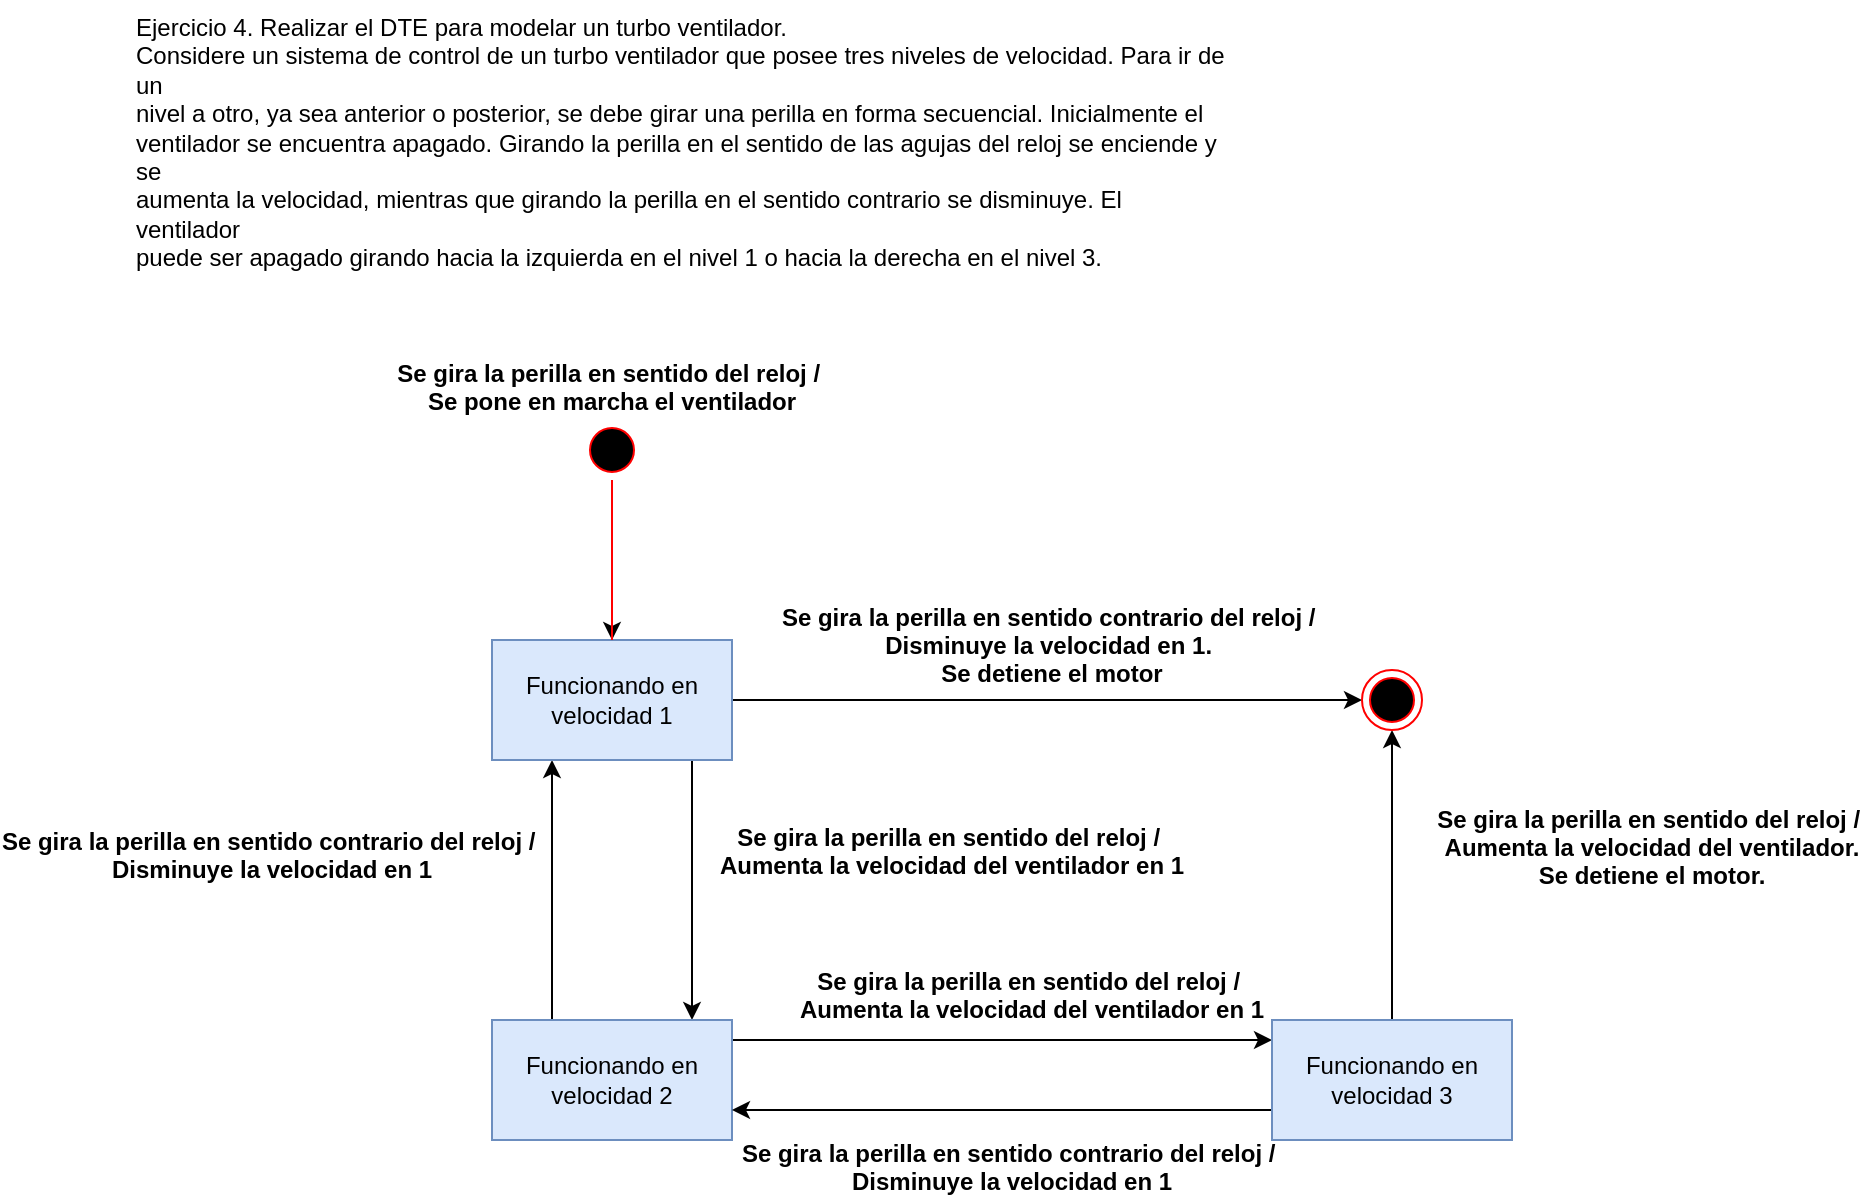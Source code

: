 <mxfile version="15.4.3" type="device"><diagram id="yJanAM_3rLS8Uxaud6tH" name="Page-1"><mxGraphModel dx="1695" dy="1651" grid="1" gridSize="10" guides="1" tooltips="1" connect="1" arrows="1" fold="1" page="1" pageScale="1" pageWidth="827" pageHeight="1169" math="0" shadow="0"><root><mxCell id="0"/><mxCell id="1" parent="0"/><mxCell id="GDN7HyDs4fWTFztHHUmo-7" value="" style="edgeStyle=orthogonalEdgeStyle;rounded=0;orthogonalLoop=1;jettySize=auto;html=1;" edge="1" parent="1" source="GDN7HyDs4fWTFztHHUmo-4" target="GDN7HyDs4fWTFztHHUmo-6"><mxGeometry relative="1" as="geometry"/></mxCell><mxCell id="GDN7HyDs4fWTFztHHUmo-4" value="" style="ellipse;html=1;shape=startState;fillColor=#000000;strokeColor=#ff0000;align=left;" vertex="1" parent="1"><mxGeometry x="285" y="60" width="30" height="30" as="geometry"/></mxCell><mxCell id="GDN7HyDs4fWTFztHHUmo-9" value="" style="edgeStyle=orthogonalEdgeStyle;rounded=0;orthogonalLoop=1;jettySize=auto;html=1;" edge="1" parent="1" source="GDN7HyDs4fWTFztHHUmo-6" target="GDN7HyDs4fWTFztHHUmo-8"><mxGeometry relative="1" as="geometry"><Array as="points"><mxPoint x="340" y="300"/><mxPoint x="340" y="300"/></Array></mxGeometry></mxCell><mxCell id="GDN7HyDs4fWTFztHHUmo-12" value="" style="edgeStyle=orthogonalEdgeStyle;rounded=0;orthogonalLoop=1;jettySize=auto;html=1;" edge="1" parent="1" source="GDN7HyDs4fWTFztHHUmo-8" target="GDN7HyDs4fWTFztHHUmo-11"><mxGeometry relative="1" as="geometry"><Array as="points"><mxPoint x="450" y="370"/><mxPoint x="450" y="370"/></Array></mxGeometry></mxCell><mxCell id="GDN7HyDs4fWTFztHHUmo-16" style="edgeStyle=orthogonalEdgeStyle;rounded=0;orthogonalLoop=1;jettySize=auto;html=1;exitX=0.25;exitY=0;exitDx=0;exitDy=0;entryX=0.25;entryY=1;entryDx=0;entryDy=0;" edge="1" parent="1" source="GDN7HyDs4fWTFztHHUmo-8" target="GDN7HyDs4fWTFztHHUmo-6"><mxGeometry relative="1" as="geometry"/></mxCell><mxCell id="GDN7HyDs4fWTFztHHUmo-8" value="Funcionando en velocidad 2" style="whiteSpace=wrap;html=1;align=center;strokeColor=#6c8ebf;fillColor=#dae8fc;" vertex="1" parent="1"><mxGeometry x="240" y="360" width="120" height="60" as="geometry"/></mxCell><mxCell id="GDN7HyDs4fWTFztHHUmo-25" style="edgeStyle=orthogonalEdgeStyle;rounded=0;orthogonalLoop=1;jettySize=auto;html=1;exitX=1;exitY=0.5;exitDx=0;exitDy=0;entryX=0;entryY=0.5;entryDx=0;entryDy=0;" edge="1" parent="1" source="GDN7HyDs4fWTFztHHUmo-6" target="GDN7HyDs4fWTFztHHUmo-23"><mxGeometry relative="1" as="geometry"/></mxCell><mxCell id="GDN7HyDs4fWTFztHHUmo-6" value="Funcionando en velocidad 1" style="whiteSpace=wrap;html=1;align=center;strokeColor=#6c8ebf;fillColor=#dae8fc;" vertex="1" parent="1"><mxGeometry x="240" y="170" width="120" height="60" as="geometry"/></mxCell><mxCell id="GDN7HyDs4fWTFztHHUmo-10" value="" style="edgeStyle=orthogonalEdgeStyle;html=1;verticalAlign=bottom;endArrow=none;endSize=8;strokeColor=#ff0000;rounded=0;" edge="1" parent="1" source="GDN7HyDs4fWTFztHHUmo-4" target="GDN7HyDs4fWTFztHHUmo-6"><mxGeometry relative="1" as="geometry"><mxPoint x="375" y="130" as="targetPoint"/><mxPoint x="70" y="165" as="sourcePoint"/></mxGeometry></mxCell><mxCell id="GDN7HyDs4fWTFztHHUmo-18" style="edgeStyle=orthogonalEdgeStyle;rounded=0;orthogonalLoop=1;jettySize=auto;html=1;exitX=0;exitY=0.75;exitDx=0;exitDy=0;entryX=1;entryY=0.75;entryDx=0;entryDy=0;" edge="1" parent="1" source="GDN7HyDs4fWTFztHHUmo-11" target="GDN7HyDs4fWTFztHHUmo-8"><mxGeometry relative="1" as="geometry"/></mxCell><mxCell id="GDN7HyDs4fWTFztHHUmo-24" style="edgeStyle=orthogonalEdgeStyle;rounded=0;orthogonalLoop=1;jettySize=auto;html=1;exitX=0.5;exitY=0;exitDx=0;exitDy=0;" edge="1" parent="1" source="GDN7HyDs4fWTFztHHUmo-11" target="GDN7HyDs4fWTFztHHUmo-23"><mxGeometry relative="1" as="geometry"/></mxCell><mxCell id="GDN7HyDs4fWTFztHHUmo-11" value="Funcionando en velocidad 3" style="whiteSpace=wrap;html=1;align=center;strokeColor=#6c8ebf;fillColor=#dae8fc;" vertex="1" parent="1"><mxGeometry x="630" y="360" width="120" height="60" as="geometry"/></mxCell><mxCell id="GDN7HyDs4fWTFztHHUmo-13" value="Se gira la perilla en sentido del reloj / &#10;Se pone en marcha el ventilador" style="text;align=center;fontStyle=1;verticalAlign=middle;spacingLeft=3;spacingRight=3;strokeColor=none;rotatable=0;points=[[0,0.5],[1,0.5]];portConstraint=eastwest;" vertex="1" parent="1"><mxGeometry x="260" y="30" width="80" height="26" as="geometry"/></mxCell><mxCell id="GDN7HyDs4fWTFztHHUmo-17" value="Se gira la perilla en sentido del reloj / &#10;Aumenta la velocidad del ventilador en 1" style="text;align=center;fontStyle=1;verticalAlign=middle;spacingLeft=3;spacingRight=3;strokeColor=none;rotatable=0;points=[[0,0.5],[1,0.5]];portConstraint=eastwest;" vertex="1" parent="1"><mxGeometry x="430" y="260" width="80" height="30" as="geometry"/></mxCell><mxCell id="GDN7HyDs4fWTFztHHUmo-20" value="Ejercicio 4. Realizar el DTE para modelar un turbo ventilador.&lt;br&gt;Considere un sistema de control de un turbo ventilador que posee tres niveles de velocidad. Para ir de un&lt;br&gt;nivel a otro, ya sea anterior o posterior, se debe girar una perilla en forma secuencial. Inicialmente el&lt;br&gt;&lt;div&gt;&lt;span&gt;ventilador se encuentra apagado. Girando la perilla en el sentido de las agujas del reloj se enciende y se&lt;/span&gt;&lt;/div&gt;&lt;div&gt;&lt;span&gt;aumenta la velocidad, mientras que girando la perilla en el sentido contrario se disminuye. El ventilador&lt;/span&gt;&lt;/div&gt;puede ser apagado girando hacia la izquierda en el nivel 1 o hacia la derecha en el nivel 3." style="text;whiteSpace=wrap;html=1;align=left;" vertex="1" parent="1"><mxGeometry x="60" y="-150" width="550" height="160" as="geometry"/></mxCell><mxCell id="GDN7HyDs4fWTFztHHUmo-22" value="Se gira la perilla en sentido del reloj / &#10;Aumenta la velocidad del ventilador en 1" style="text;align=center;fontStyle=1;verticalAlign=middle;spacingLeft=3;spacingRight=3;strokeColor=none;rotatable=0;points=[[0,0.5],[1,0.5]];portConstraint=eastwest;" vertex="1" parent="1"><mxGeometry x="470" y="334" width="80" height="26" as="geometry"/></mxCell><mxCell id="GDN7HyDs4fWTFztHHUmo-23" value="" style="ellipse;html=1;shape=endState;fillColor=#000000;strokeColor=#ff0000;align=left;" vertex="1" parent="1"><mxGeometry x="675" y="185" width="30" height="30" as="geometry"/></mxCell><mxCell id="GDN7HyDs4fWTFztHHUmo-26" value="Se gira la perilla en sentido del reloj / &#10;Aumenta la velocidad del ventilador.&#10;Se detiene el motor." style="text;align=center;fontStyle=1;verticalAlign=middle;spacingLeft=3;spacingRight=3;strokeColor=none;rotatable=0;points=[[0,0.5],[1,0.5]];portConstraint=eastwest;" vertex="1" parent="1"><mxGeometry x="780" y="260" width="80" height="26" as="geometry"/></mxCell><mxCell id="GDN7HyDs4fWTFztHHUmo-27" value="Se gira la perilla en sentido contrario del reloj / &#10;Disminuye la velocidad en 1" style="text;align=center;fontStyle=1;verticalAlign=middle;spacingLeft=3;spacingRight=3;strokeColor=none;rotatable=0;points=[[0,0.5],[1,0.5]];portConstraint=eastwest;" vertex="1" parent="1"><mxGeometry x="460" y="420" width="80" height="26" as="geometry"/></mxCell><mxCell id="GDN7HyDs4fWTFztHHUmo-28" value="Se gira la perilla en sentido contrario del reloj / &#10;Disminuye la velocidad en 1" style="text;align=center;fontStyle=1;verticalAlign=middle;spacingLeft=3;spacingRight=3;strokeColor=none;rotatable=0;points=[[0,0.5],[1,0.5]];portConstraint=eastwest;" vertex="1" parent="1"><mxGeometry x="90" y="264" width="80" height="26" as="geometry"/></mxCell><mxCell id="GDN7HyDs4fWTFztHHUmo-29" value="Se gira la perilla en sentido contrario del reloj / &#10;Disminuye la velocidad en 1. &#10;Se detiene el motor" style="text;align=center;fontStyle=1;verticalAlign=middle;spacingLeft=3;spacingRight=3;strokeColor=none;rotatable=0;points=[[0,0.5],[1,0.5]];portConstraint=eastwest;" vertex="1" parent="1"><mxGeometry x="480" y="159" width="80" height="26" as="geometry"/></mxCell></root></mxGraphModel></diagram></mxfile>